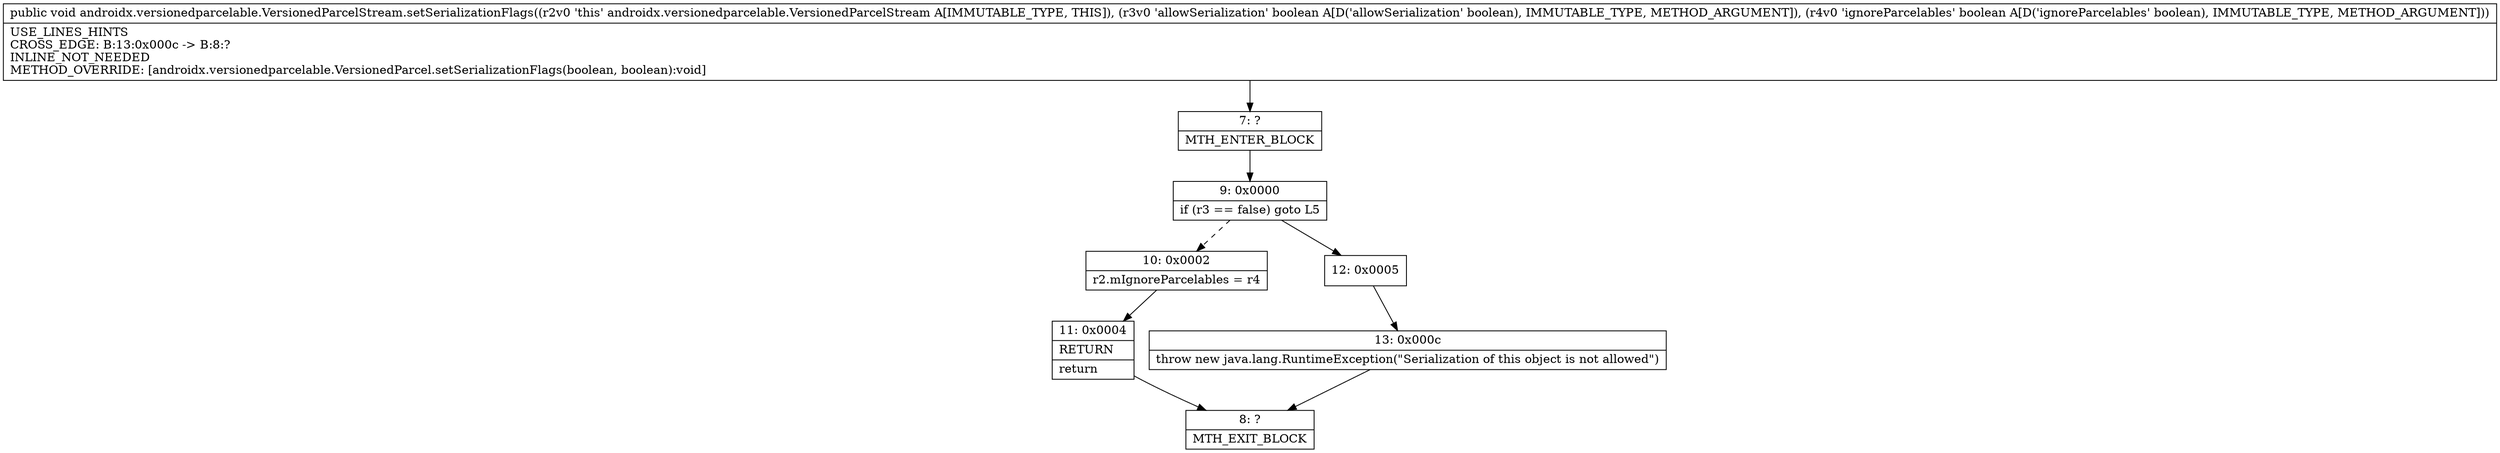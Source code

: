 digraph "CFG forandroidx.versionedparcelable.VersionedParcelStream.setSerializationFlags(ZZ)V" {
Node_7 [shape=record,label="{7\:\ ?|MTH_ENTER_BLOCK\l}"];
Node_9 [shape=record,label="{9\:\ 0x0000|if (r3 == false) goto L5\l}"];
Node_10 [shape=record,label="{10\:\ 0x0002|r2.mIgnoreParcelables = r4\l}"];
Node_11 [shape=record,label="{11\:\ 0x0004|RETURN\l|return\l}"];
Node_8 [shape=record,label="{8\:\ ?|MTH_EXIT_BLOCK\l}"];
Node_12 [shape=record,label="{12\:\ 0x0005}"];
Node_13 [shape=record,label="{13\:\ 0x000c|throw new java.lang.RuntimeException(\"Serialization of this object is not allowed\")\l}"];
MethodNode[shape=record,label="{public void androidx.versionedparcelable.VersionedParcelStream.setSerializationFlags((r2v0 'this' androidx.versionedparcelable.VersionedParcelStream A[IMMUTABLE_TYPE, THIS]), (r3v0 'allowSerialization' boolean A[D('allowSerialization' boolean), IMMUTABLE_TYPE, METHOD_ARGUMENT]), (r4v0 'ignoreParcelables' boolean A[D('ignoreParcelables' boolean), IMMUTABLE_TYPE, METHOD_ARGUMENT]))  | USE_LINES_HINTS\lCROSS_EDGE: B:13:0x000c \-\> B:8:?\lINLINE_NOT_NEEDED\lMETHOD_OVERRIDE: [androidx.versionedparcelable.VersionedParcel.setSerializationFlags(boolean, boolean):void]\l}"];
MethodNode -> Node_7;Node_7 -> Node_9;
Node_9 -> Node_10[style=dashed];
Node_9 -> Node_12;
Node_10 -> Node_11;
Node_11 -> Node_8;
Node_12 -> Node_13;
Node_13 -> Node_8;
}

